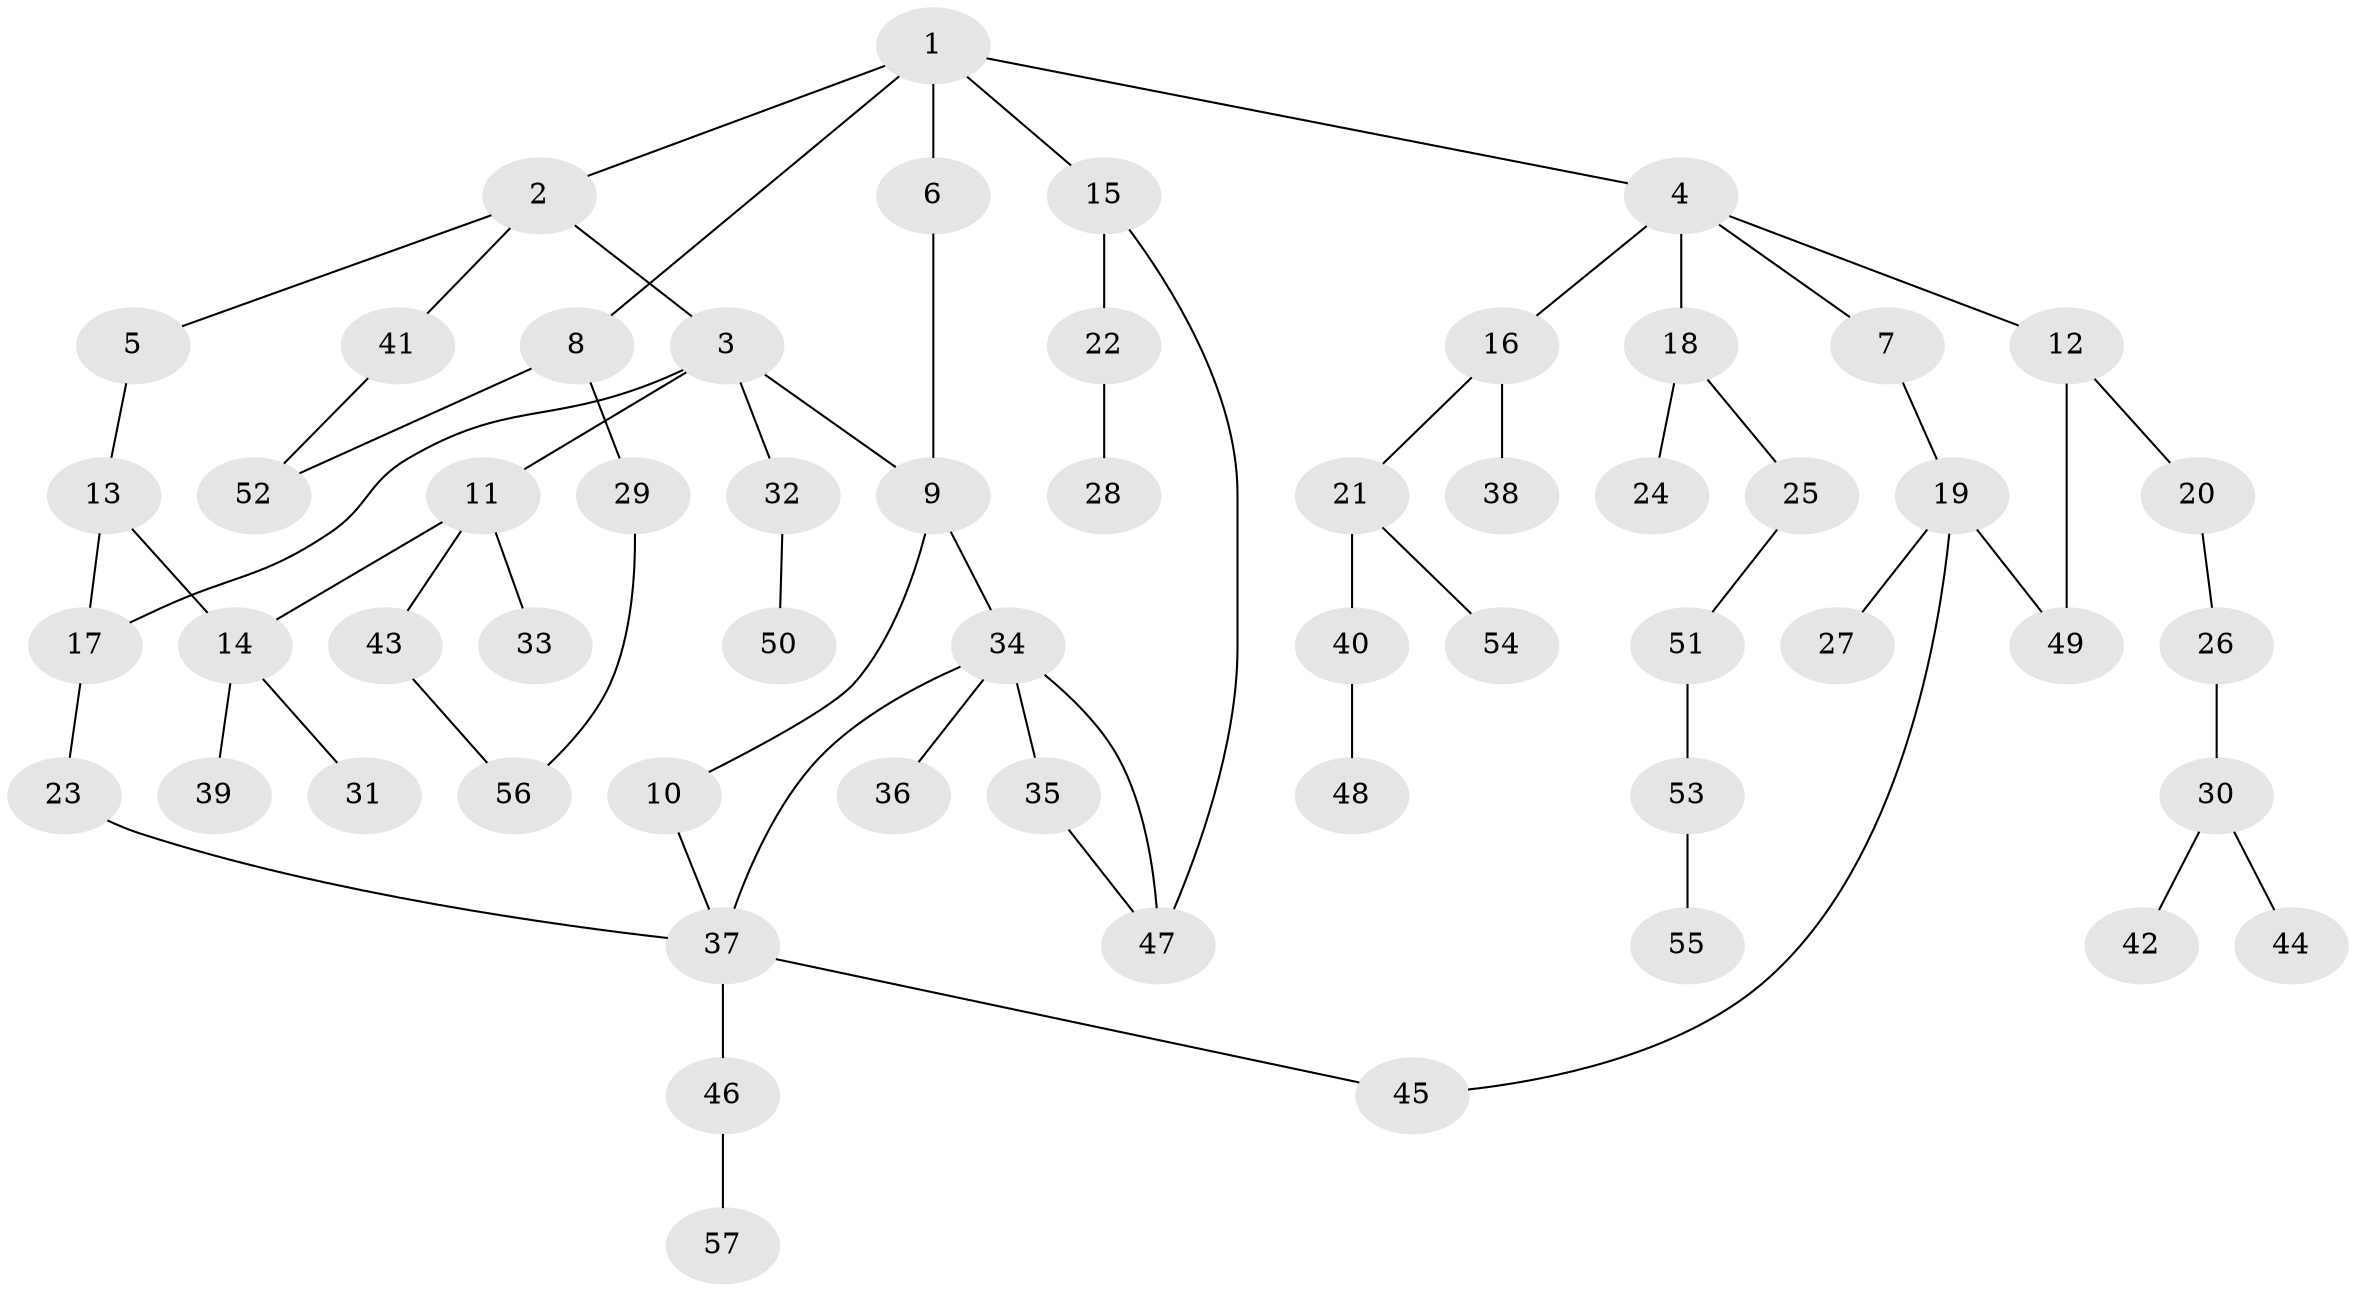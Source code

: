 // coarse degree distribution, {5: 0.05263157894736842, 7: 0.02631578947368421, 6: 0.02631578947368421, 2: 0.21052631578947367, 3: 0.18421052631578946, 4: 0.13157894736842105, 1: 0.3684210526315789}
// Generated by graph-tools (version 1.1) at 2025/41/03/06/25 10:41:29]
// undirected, 57 vertices, 67 edges
graph export_dot {
graph [start="1"]
  node [color=gray90,style=filled];
  1;
  2;
  3;
  4;
  5;
  6;
  7;
  8;
  9;
  10;
  11;
  12;
  13;
  14;
  15;
  16;
  17;
  18;
  19;
  20;
  21;
  22;
  23;
  24;
  25;
  26;
  27;
  28;
  29;
  30;
  31;
  32;
  33;
  34;
  35;
  36;
  37;
  38;
  39;
  40;
  41;
  42;
  43;
  44;
  45;
  46;
  47;
  48;
  49;
  50;
  51;
  52;
  53;
  54;
  55;
  56;
  57;
  1 -- 2;
  1 -- 4;
  1 -- 6;
  1 -- 8;
  1 -- 15;
  2 -- 3;
  2 -- 5;
  2 -- 41;
  3 -- 9;
  3 -- 11;
  3 -- 32;
  3 -- 17;
  4 -- 7;
  4 -- 12;
  4 -- 16;
  4 -- 18;
  5 -- 13;
  6 -- 9;
  7 -- 19;
  8 -- 29;
  8 -- 52;
  9 -- 10;
  9 -- 34;
  10 -- 37;
  11 -- 14;
  11 -- 33;
  11 -- 43;
  12 -- 20;
  12 -- 49;
  13 -- 17;
  13 -- 14;
  14 -- 31;
  14 -- 39;
  15 -- 22;
  15 -- 47;
  16 -- 21;
  16 -- 38;
  17 -- 23;
  18 -- 24;
  18 -- 25;
  19 -- 27;
  19 -- 45;
  19 -- 49;
  20 -- 26;
  21 -- 40;
  21 -- 54;
  22 -- 28;
  23 -- 37;
  25 -- 51;
  26 -- 30;
  29 -- 56;
  30 -- 42;
  30 -- 44;
  32 -- 50;
  34 -- 35;
  34 -- 36;
  34 -- 47;
  34 -- 37;
  35 -- 47;
  37 -- 45;
  37 -- 46;
  40 -- 48;
  41 -- 52;
  43 -- 56;
  46 -- 57;
  51 -- 53;
  53 -- 55;
}
